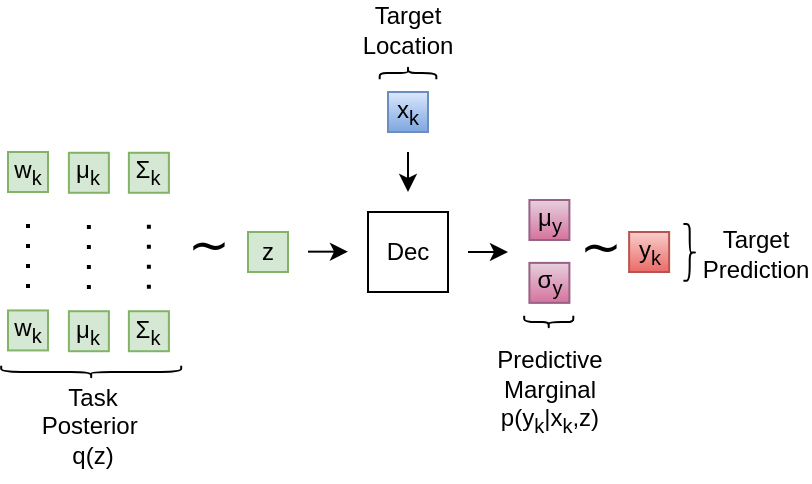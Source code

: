 <mxfile scale="2" border="0">
    <diagram id="y7i0gF2k7Df_1dw9g7ID" name="Page-1">
        <mxGraphModel dx="1038" dy="779" grid="1" gridSize="10" guides="1" tooltips="1" connect="1" arrows="1" fold="1" page="1" pageScale="1" pageWidth="1100" pageHeight="850" math="0" shadow="0">
            <root>
                <mxCell id="0"/>
                <mxCell id="1" parent="0"/>
                <mxCell id="2" value="μ&lt;sub&gt;k&lt;/sub&gt;" style="whiteSpace=wrap;html=1;aspect=fixed;fillColor=#d5e8d4;strokeColor=#82b366;fontColor=#000000;" parent="1" vertex="1">
                    <mxGeometry x="530.44" y="220.39" width="20" height="20" as="geometry"/>
                </mxCell>
                <mxCell id="3" value="Σ&lt;sub&gt;k&lt;/sub&gt;" style="whiteSpace=wrap;html=1;aspect=fixed;fillColor=#d5e8d4;strokeColor=#82b366;fontColor=#000000;" parent="1" vertex="1">
                    <mxGeometry x="560.44" y="220.39" width="20" height="20" as="geometry"/>
                </mxCell>
                <mxCell id="5" value="&lt;font color=&quot;#000000&quot;&gt;z&lt;/font&gt;" style="whiteSpace=wrap;html=1;aspect=fixed;fillColor=#d5e8d4;strokeColor=#82b366;" parent="1" vertex="1">
                    <mxGeometry x="620" y="260.0" width="20" height="20" as="geometry"/>
                </mxCell>
                <mxCell id="7" value="" style="endArrow=classic;html=1;" parent="1" edge="1">
                    <mxGeometry width="50" height="50" relative="1" as="geometry">
                        <mxPoint x="650" y="269.83" as="sourcePoint"/>
                        <mxPoint x="670" y="269.83" as="targetPoint"/>
                    </mxGeometry>
                </mxCell>
                <mxCell id="8" value="" style="endArrow=classic;html=1;" parent="1" edge="1">
                    <mxGeometry width="50" height="50" relative="1" as="geometry">
                        <mxPoint x="700" y="220" as="sourcePoint"/>
                        <mxPoint x="700" y="240" as="targetPoint"/>
                    </mxGeometry>
                </mxCell>
                <mxCell id="9" value="&lt;font color=&quot;#000000&quot;&gt;x&lt;sub&gt;k&lt;/sub&gt;&lt;/font&gt;" style="whiteSpace=wrap;html=1;aspect=fixed;fillColor=#dae8fc;strokeColor=#6c8ebf;gradientColor=#7ea6e0;" parent="1" vertex="1">
                    <mxGeometry x="690" y="190.0" width="20" height="20" as="geometry"/>
                </mxCell>
                <mxCell id="10" value="Dec" style="rounded=0;whiteSpace=wrap;html=1;" parent="1" vertex="1">
                    <mxGeometry x="680" y="250" width="40" height="40" as="geometry"/>
                </mxCell>
                <mxCell id="11" value="μ&lt;sub&gt;y&lt;/sub&gt;" style="whiteSpace=wrap;html=1;aspect=fixed;fillColor=#e6d0de;strokeColor=#996185;gradientColor=#d5739d;fontColor=#000000;" parent="1" vertex="1">
                    <mxGeometry x="760.7" y="244" width="20" height="20" as="geometry"/>
                </mxCell>
                <mxCell id="12" value="σ&lt;sub&gt;y&lt;/sub&gt;" style="whiteSpace=wrap;html=1;aspect=fixed;fillColor=#e6d0de;strokeColor=#996185;gradientColor=#d5739d;fontColor=#000000;" parent="1" vertex="1">
                    <mxGeometry x="760.7" y="275.44" width="20" height="20" as="geometry"/>
                </mxCell>
                <mxCell id="13" value="" style="endArrow=classic;html=1;" parent="1" edge="1">
                    <mxGeometry width="50" height="50" relative="1" as="geometry">
                        <mxPoint x="730" y="270" as="sourcePoint"/>
                        <mxPoint x="750" y="270" as="targetPoint"/>
                    </mxGeometry>
                </mxCell>
                <mxCell id="16" value="&lt;font color=&quot;#000000&quot;&gt;y&lt;sub&gt;k&lt;/sub&gt;&lt;/font&gt;" style="whiteSpace=wrap;html=1;aspect=fixed;fillColor=#f8cecc;strokeColor=#b85450;gradientColor=#ea6b66;" parent="1" vertex="1">
                    <mxGeometry x="810.56" y="260.0" width="20" height="20" as="geometry"/>
                </mxCell>
                <mxCell id="18" value="" style="shape=curlyBracket;whiteSpace=wrap;html=1;rounded=1;labelPosition=left;verticalLabelPosition=middle;align=right;verticalAlign=middle;fontColor=#000000;rotation=90;" parent="1" vertex="1">
                    <mxGeometry x="696.85" y="166.32" width="6.3" height="28.32" as="geometry"/>
                </mxCell>
                <mxCell id="19" value="Target Location" style="text;html=1;strokeColor=none;fillColor=none;align=center;verticalAlign=middle;whiteSpace=wrap;rounded=0;fontColor=#000000;" parent="1" vertex="1">
                    <mxGeometry x="680" y="150" width="40" height="18.32" as="geometry"/>
                </mxCell>
                <mxCell id="20" value="" style="shape=curlyBracket;whiteSpace=wrap;html=1;rounded=1;labelPosition=left;verticalLabelPosition=middle;align=right;verticalAlign=middle;fontColor=#000000;rotation=-90;" parent="1" vertex="1">
                    <mxGeometry x="538.44" y="285" width="6.3" height="90" as="geometry"/>
                </mxCell>
                <mxCell id="21" value="Task Posterior&amp;nbsp;&lt;br&gt;&lt;font style=&quot;font-size: 12px;&quot;&gt;q(z)&lt;/font&gt;" style="text;html=1;strokeColor=none;fillColor=none;align=center;verticalAlign=middle;whiteSpace=wrap;rounded=0;fontColor=#000000;" parent="1" vertex="1">
                    <mxGeometry x="505.44" y="330" width="74.56" height="54.63" as="geometry"/>
                </mxCell>
                <mxCell id="23" value="" style="shape=curlyBracket;whiteSpace=wrap;html=1;rounded=1;labelPosition=left;verticalLabelPosition=middle;align=right;verticalAlign=middle;fontColor=#000000;rotation=-90;" parent="1" vertex="1">
                    <mxGeometry x="767.22" y="292.77" width="6.3" height="24.56" as="geometry"/>
                </mxCell>
                <mxCell id="24" value="Predictive Marginal p(y&lt;sub&gt;k&lt;/sub&gt;&lt;span style=&quot;font-size: 12px;&quot;&gt;|x&lt;sub&gt;k&lt;/sub&gt;,z)&lt;/span&gt;" style="text;html=1;strokeColor=none;fillColor=none;align=center;verticalAlign=middle;whiteSpace=wrap;rounded=0;fontColor=#000000;fontSize=12;" parent="1" vertex="1">
                    <mxGeometry x="740.7" y="317.33" width="60" height="45.57" as="geometry"/>
                </mxCell>
                <mxCell id="25" value="" style="shape=curlyBracket;whiteSpace=wrap;html=1;rounded=1;labelPosition=left;verticalLabelPosition=middle;align=right;verticalAlign=middle;fontColor=#000000;rotation=-180;" parent="1" vertex="1">
                    <mxGeometry x="837.7" y="256.05" width="6.3" height="28.32" as="geometry"/>
                </mxCell>
                <mxCell id="26" value="Target Prediction" style="text;html=1;strokeColor=none;fillColor=none;align=center;verticalAlign=middle;whiteSpace=wrap;rounded=0;fontColor=#000000;" parent="1" vertex="1">
                    <mxGeometry x="849" y="261.68" width="50" height="18.32" as="geometry"/>
                </mxCell>
                <mxCell id="27" value="μ&lt;sub&gt;k&lt;/sub&gt;" style="whiteSpace=wrap;html=1;aspect=fixed;fillColor=#d5e8d4;strokeColor=#82b366;fontColor=#000000;" parent="1" vertex="1">
                    <mxGeometry x="530.44" y="299.61" width="20" height="20" as="geometry"/>
                </mxCell>
                <mxCell id="29" value="" style="line;strokeWidth=2;direction=south;html=1;dashed=1;dashPattern=1 4;" parent="1" vertex="1">
                    <mxGeometry x="535.44" y="256.44" width="10" height="36" as="geometry"/>
                </mxCell>
                <mxCell id="30" value="" style="line;strokeWidth=2;direction=south;html=1;dashed=1;dashPattern=1 4;" parent="1" vertex="1">
                    <mxGeometry x="565.44" y="256.39" width="10" height="36" as="geometry"/>
                </mxCell>
                <mxCell id="32" value="w&lt;sub&gt;k&lt;/sub&gt;" style="whiteSpace=wrap;html=1;aspect=fixed;fillColor=#d5e8d4;strokeColor=#82b366;fontColor=#000000;" parent="1" vertex="1">
                    <mxGeometry x="500" y="220" width="20" height="20" as="geometry"/>
                </mxCell>
                <mxCell id="33" value="Σ&lt;sub&gt;k&lt;/sub&gt;" style="whiteSpace=wrap;html=1;aspect=fixed;fillColor=#d5e8d4;strokeColor=#82b366;fontColor=#000000;" parent="1" vertex="1">
                    <mxGeometry x="560.44" y="299.61" width="20" height="20" as="geometry"/>
                </mxCell>
                <mxCell id="34" value="w&lt;sub&gt;k&lt;/sub&gt;" style="whiteSpace=wrap;html=1;aspect=fixed;fillColor=#d5e8d4;strokeColor=#82b366;fontColor=#000000;" parent="1" vertex="1">
                    <mxGeometry x="500" y="299.22" width="20" height="20" as="geometry"/>
                </mxCell>
                <mxCell id="35" value="" style="line;strokeWidth=2;direction=south;html=1;dashed=1;dashPattern=1 4;" parent="1" vertex="1">
                    <mxGeometry x="505" y="256" width="10" height="36" as="geometry"/>
                </mxCell>
                <mxCell id="38" value="&lt;font style=&quot;font-size: 25px;&quot;&gt;∼&lt;/font&gt;" style="text;html=1;strokeColor=none;fillColor=none;align=center;verticalAlign=middle;whiteSpace=wrap;rounded=0;fontSize=12;" parent="1" vertex="1">
                    <mxGeometry x="583.44" y="260" width="34.56" height="10.21" as="geometry"/>
                </mxCell>
                <mxCell id="39" value="&lt;font style=&quot;font-size: 25px;&quot;&gt;∼&lt;/font&gt;" style="text;html=1;strokeColor=none;fillColor=none;align=center;verticalAlign=middle;whiteSpace=wrap;rounded=0;fontSize=12;" parent="1" vertex="1">
                    <mxGeometry x="779" y="260.68" width="34.56" height="10.21" as="geometry"/>
                </mxCell>
            </root>
        </mxGraphModel>
    </diagram>
</mxfile>